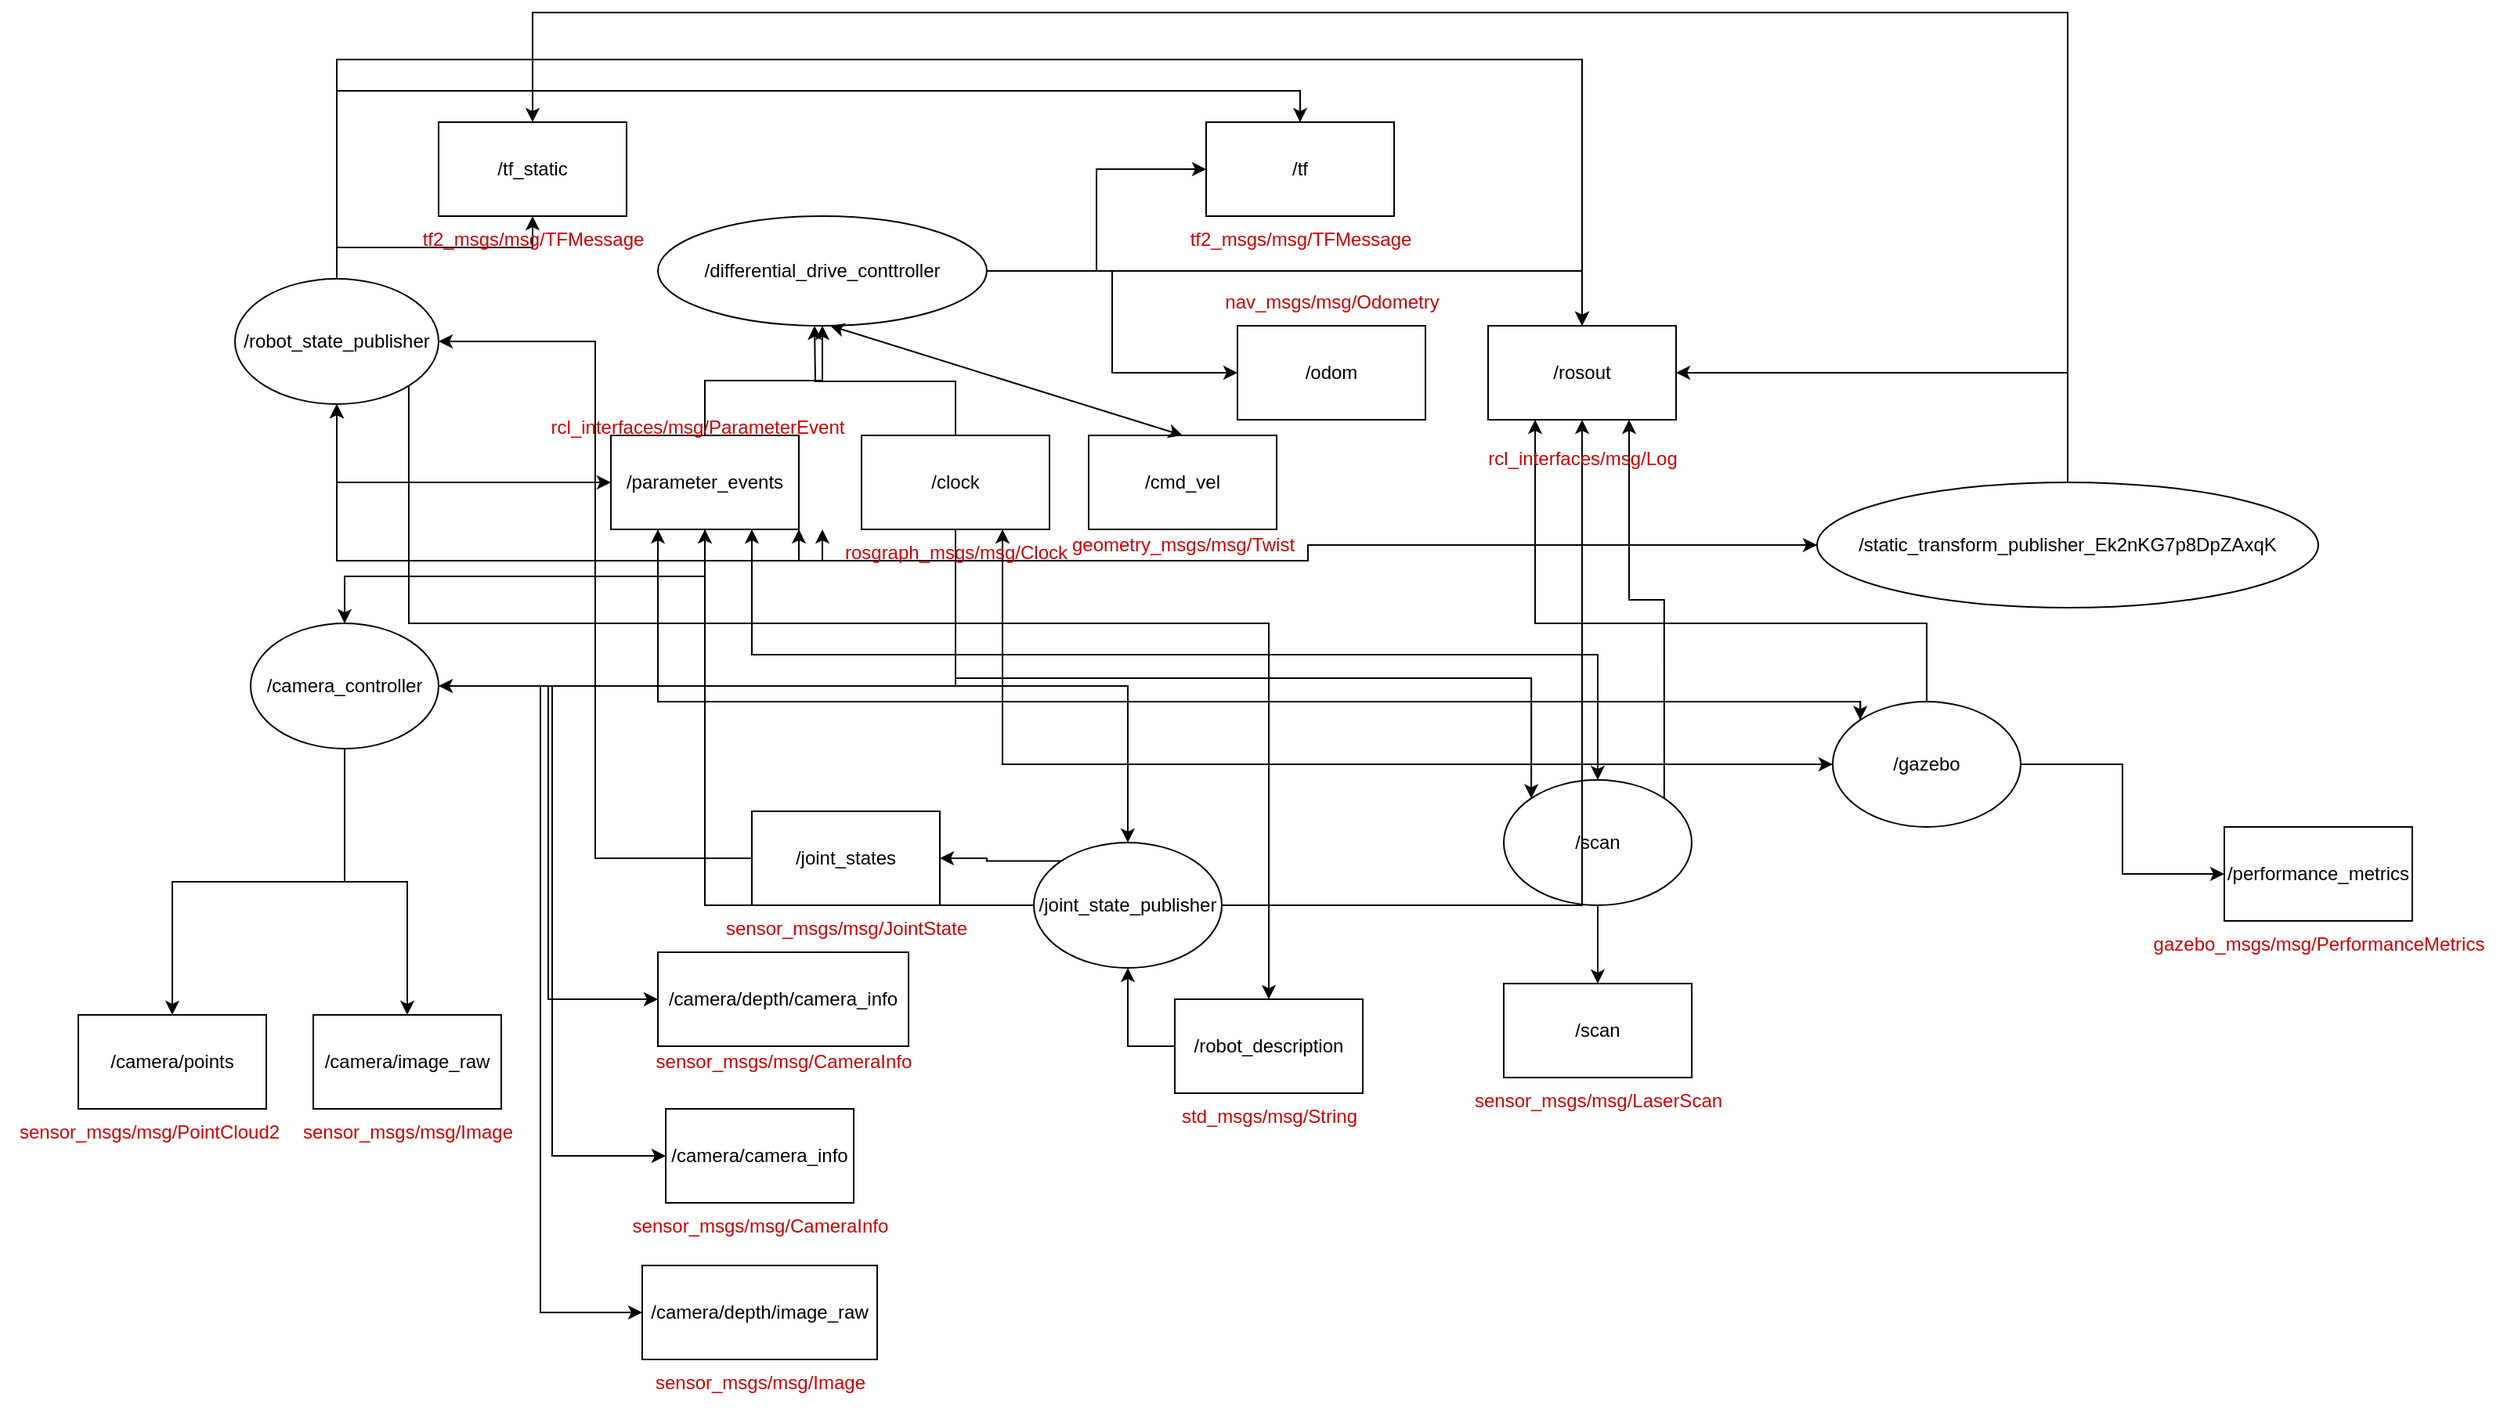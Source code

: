 <mxfile version="23.0.2" type="github">
  <diagram name="Page-1" id="CCXDkMmYEeseRspRPApz">
    <mxGraphModel dx="2214" dy="795" grid="1" gridSize="10" guides="1" tooltips="1" connect="1" arrows="1" fold="1" page="1" pageScale="1" pageWidth="850" pageHeight="1100" math="0" shadow="0">
      <root>
        <mxCell id="0" />
        <mxCell id="1" parent="0" />
        <mxCell id="GH3iI-kV92OheZ8QKehh-54" style="edgeStyle=orthogonalEdgeStyle;rounded=0;orthogonalLoop=1;jettySize=auto;html=1;exitX=0.5;exitY=1;exitDx=0;exitDy=0;entryX=0.5;entryY=0;entryDx=0;entryDy=0;" parent="1" source="GH3iI-kV92OheZ8QKehh-1" target="GH3iI-kV92OheZ8QKehh-15" edge="1">
          <mxGeometry relative="1" as="geometry" />
        </mxCell>
        <mxCell id="GH3iI-kV92OheZ8QKehh-55" style="edgeStyle=orthogonalEdgeStyle;rounded=0;orthogonalLoop=1;jettySize=auto;html=1;exitX=0.5;exitY=1;exitDx=0;exitDy=0;entryX=0.5;entryY=0;entryDx=0;entryDy=0;" parent="1" source="GH3iI-kV92OheZ8QKehh-1" target="GH3iI-kV92OheZ8QKehh-16" edge="1">
          <mxGeometry relative="1" as="geometry" />
        </mxCell>
        <mxCell id="GH3iI-kV92OheZ8QKehh-56" style="edgeStyle=orthogonalEdgeStyle;rounded=0;orthogonalLoop=1;jettySize=auto;html=1;exitX=1;exitY=0.5;exitDx=0;exitDy=0;entryX=0;entryY=0.5;entryDx=0;entryDy=0;" parent="1" source="GH3iI-kV92OheZ8QKehh-1" target="GH3iI-kV92OheZ8QKehh-14" edge="1">
          <mxGeometry relative="1" as="geometry" />
        </mxCell>
        <mxCell id="GH3iI-kV92OheZ8QKehh-57" style="edgeStyle=orthogonalEdgeStyle;rounded=0;orthogonalLoop=1;jettySize=auto;html=1;exitX=1;exitY=0.5;exitDx=0;exitDy=0;entryX=0;entryY=0.5;entryDx=0;entryDy=0;" parent="1" source="GH3iI-kV92OheZ8QKehh-1" target="GH3iI-kV92OheZ8QKehh-12" edge="1">
          <mxGeometry relative="1" as="geometry" />
        </mxCell>
        <mxCell id="GH3iI-kV92OheZ8QKehh-58" style="edgeStyle=orthogonalEdgeStyle;rounded=0;orthogonalLoop=1;jettySize=auto;html=1;exitX=1;exitY=0.5;exitDx=0;exitDy=0;entryX=0;entryY=0.5;entryDx=0;entryDy=0;" parent="1" source="GH3iI-kV92OheZ8QKehh-1" target="GH3iI-kV92OheZ8QKehh-13" edge="1">
          <mxGeometry relative="1" as="geometry" />
        </mxCell>
        <mxCell id="GH3iI-kV92OheZ8QKehh-1" value="/camera_controller" style="ellipse;whiteSpace=wrap;html=1;" parent="1" vertex="1">
          <mxGeometry x="120" y="420" width="120" height="80" as="geometry" />
        </mxCell>
        <mxCell id="GH3iI-kV92OheZ8QKehh-81" style="edgeStyle=orthogonalEdgeStyle;rounded=0;orthogonalLoop=1;jettySize=auto;html=1;exitX=1;exitY=0.5;exitDx=0;exitDy=0;" parent="1" source="GH3iI-kV92OheZ8QKehh-2" target="GH3iI-kV92OheZ8QKehh-22" edge="1">
          <mxGeometry relative="1" as="geometry" />
        </mxCell>
        <mxCell id="GH3iI-kV92OheZ8QKehh-85" style="edgeStyle=orthogonalEdgeStyle;rounded=0;orthogonalLoop=1;jettySize=auto;html=1;exitX=0;exitY=0.5;exitDx=0;exitDy=0;entryX=0.75;entryY=1;entryDx=0;entryDy=0;" parent="1" source="GH3iI-kV92OheZ8QKehh-2" target="GH3iI-kV92OheZ8QKehh-17" edge="1">
          <mxGeometry relative="1" as="geometry" />
        </mxCell>
        <mxCell id="GH3iI-kV92OheZ8QKehh-87" style="edgeStyle=orthogonalEdgeStyle;rounded=0;orthogonalLoop=1;jettySize=auto;html=1;exitX=0;exitY=0;exitDx=0;exitDy=0;entryX=0.25;entryY=1;entryDx=0;entryDy=0;" parent="1" source="GH3iI-kV92OheZ8QKehh-2" target="GH3iI-kV92OheZ8QKehh-21" edge="1">
          <mxGeometry relative="1" as="geometry">
            <Array as="points">
              <mxPoint x="1148" y="470" />
              <mxPoint x="380" y="470" />
            </Array>
          </mxGeometry>
        </mxCell>
        <mxCell id="GH3iI-kV92OheZ8QKehh-88" style="edgeStyle=orthogonalEdgeStyle;rounded=0;orthogonalLoop=1;jettySize=auto;html=1;exitX=0.5;exitY=0;exitDx=0;exitDy=0;entryX=0.25;entryY=1;entryDx=0;entryDy=0;" parent="1" source="GH3iI-kV92OheZ8QKehh-2" target="GH3iI-kV92OheZ8QKehh-24" edge="1">
          <mxGeometry relative="1" as="geometry">
            <Array as="points">
              <mxPoint x="1190" y="420" />
              <mxPoint x="940" y="420" />
            </Array>
          </mxGeometry>
        </mxCell>
        <mxCell id="GH3iI-kV92OheZ8QKehh-2" value="/gazebo" style="ellipse;whiteSpace=wrap;html=1;" parent="1" vertex="1">
          <mxGeometry x="1130" y="470" width="120" height="80" as="geometry" />
        </mxCell>
        <mxCell id="GH3iI-kV92OheZ8QKehh-73" style="edgeStyle=orthogonalEdgeStyle;rounded=0;orthogonalLoop=1;jettySize=auto;html=1;exitX=0.5;exitY=1;exitDx=0;exitDy=0;entryX=0.5;entryY=0;entryDx=0;entryDy=0;" parent="1" source="GH3iI-kV92OheZ8QKehh-4" target="GH3iI-kV92OheZ8QKehh-25" edge="1">
          <mxGeometry relative="1" as="geometry" />
        </mxCell>
        <mxCell id="GH3iI-kV92OheZ8QKehh-74" style="edgeStyle=orthogonalEdgeStyle;rounded=0;orthogonalLoop=1;jettySize=auto;html=1;exitX=1;exitY=0;exitDx=0;exitDy=0;entryX=0.75;entryY=1;entryDx=0;entryDy=0;" parent="1" source="GH3iI-kV92OheZ8QKehh-4" target="GH3iI-kV92OheZ8QKehh-24" edge="1">
          <mxGeometry relative="1" as="geometry" />
        </mxCell>
        <mxCell id="GH3iI-kV92OheZ8QKehh-75" style="edgeStyle=orthogonalEdgeStyle;rounded=0;orthogonalLoop=1;jettySize=auto;html=1;exitX=0.5;exitY=0;exitDx=0;exitDy=0;entryX=0.75;entryY=1;entryDx=0;entryDy=0;" parent="1" source="GH3iI-kV92OheZ8QKehh-4" target="GH3iI-kV92OheZ8QKehh-21" edge="1">
          <mxGeometry relative="1" as="geometry" />
        </mxCell>
        <mxCell id="GH3iI-kV92OheZ8QKehh-4" value="/scan" style="ellipse;whiteSpace=wrap;html=1;" parent="1" vertex="1">
          <mxGeometry x="920" y="520" width="120" height="80" as="geometry" />
        </mxCell>
        <mxCell id="GH3iI-kV92OheZ8QKehh-64" style="edgeStyle=orthogonalEdgeStyle;rounded=0;orthogonalLoop=1;jettySize=auto;html=1;exitX=0.5;exitY=1;exitDx=0;exitDy=0;entryX=0;entryY=0.5;entryDx=0;entryDy=0;" parent="1" source="GH3iI-kV92OheZ8QKehh-5" target="GH3iI-kV92OheZ8QKehh-21" edge="1">
          <mxGeometry relative="1" as="geometry" />
        </mxCell>
        <mxCell id="GH3iI-kV92OheZ8QKehh-67" style="edgeStyle=orthogonalEdgeStyle;rounded=0;orthogonalLoop=1;jettySize=auto;html=1;exitX=1;exitY=1;exitDx=0;exitDy=0;entryX=0.5;entryY=0;entryDx=0;entryDy=0;" parent="1" source="GH3iI-kV92OheZ8QKehh-5" target="GH3iI-kV92OheZ8QKehh-23" edge="1">
          <mxGeometry relative="1" as="geometry">
            <Array as="points">
              <mxPoint x="221" y="420" />
              <mxPoint x="770" y="420" />
            </Array>
          </mxGeometry>
        </mxCell>
        <mxCell id="GH3iI-kV92OheZ8QKehh-68" style="edgeStyle=orthogonalEdgeStyle;rounded=0;orthogonalLoop=1;jettySize=auto;html=1;exitX=0.5;exitY=0;exitDx=0;exitDy=0;entryX=0.5;entryY=0;entryDx=0;entryDy=0;" parent="1" source="GH3iI-kV92OheZ8QKehh-5" target="GH3iI-kV92OheZ8QKehh-24" edge="1">
          <mxGeometry relative="1" as="geometry">
            <Array as="points">
              <mxPoint x="175" y="60" />
              <mxPoint x="970" y="60" />
            </Array>
          </mxGeometry>
        </mxCell>
        <mxCell id="GH3iI-kV92OheZ8QKehh-69" style="edgeStyle=orthogonalEdgeStyle;rounded=0;orthogonalLoop=1;jettySize=auto;html=1;exitX=0.5;exitY=0;exitDx=0;exitDy=0;entryX=0.5;entryY=0;entryDx=0;entryDy=0;" parent="1" source="GH3iI-kV92OheZ8QKehh-5" target="GH3iI-kV92OheZ8QKehh-26" edge="1">
          <mxGeometry relative="1" as="geometry" />
        </mxCell>
        <mxCell id="GH3iI-kV92OheZ8QKehh-70" style="edgeStyle=orthogonalEdgeStyle;rounded=0;orthogonalLoop=1;jettySize=auto;html=1;exitX=0.5;exitY=0;exitDx=0;exitDy=0;entryX=0.5;entryY=1;entryDx=0;entryDy=0;" parent="1" source="GH3iI-kV92OheZ8QKehh-5" target="GH3iI-kV92OheZ8QKehh-27" edge="1">
          <mxGeometry relative="1" as="geometry" />
        </mxCell>
        <mxCell id="GH3iI-kV92OheZ8QKehh-5" value="/robot_state_publisher" style="ellipse;whiteSpace=wrap;html=1;" parent="1" vertex="1">
          <mxGeometry x="110" y="200" width="130" height="80" as="geometry" />
        </mxCell>
        <mxCell id="GH3iI-kV92OheZ8QKehh-51" style="edgeStyle=orthogonalEdgeStyle;rounded=0;orthogonalLoop=1;jettySize=auto;html=1;exitX=1;exitY=0.5;exitDx=0;exitDy=0;entryX=0;entryY=0.5;entryDx=0;entryDy=0;" parent="1" source="GH3iI-kV92OheZ8QKehh-6" target="GH3iI-kV92OheZ8QKehh-20" edge="1">
          <mxGeometry relative="1" as="geometry" />
        </mxCell>
        <mxCell id="GH3iI-kV92OheZ8QKehh-52" style="edgeStyle=orthogonalEdgeStyle;rounded=0;orthogonalLoop=1;jettySize=auto;html=1;exitX=1;exitY=0.5;exitDx=0;exitDy=0;entryX=0.5;entryY=0;entryDx=0;entryDy=0;" parent="1" source="GH3iI-kV92OheZ8QKehh-6" target="GH3iI-kV92OheZ8QKehh-24" edge="1">
          <mxGeometry relative="1" as="geometry" />
        </mxCell>
        <mxCell id="GH3iI-kV92OheZ8QKehh-53" style="edgeStyle=orthogonalEdgeStyle;rounded=0;orthogonalLoop=1;jettySize=auto;html=1;exitX=1;exitY=0.5;exitDx=0;exitDy=0;entryX=0;entryY=0.5;entryDx=0;entryDy=0;" parent="1" source="GH3iI-kV92OheZ8QKehh-6" target="GH3iI-kV92OheZ8QKehh-26" edge="1">
          <mxGeometry relative="1" as="geometry" />
        </mxCell>
        <mxCell id="GH3iI-kV92OheZ8QKehh-6" value="/differential_drive_conttroller" style="ellipse;whiteSpace=wrap;html=1;" parent="1" vertex="1">
          <mxGeometry x="380" y="160" width="210" height="70" as="geometry" />
        </mxCell>
        <mxCell id="GH3iI-kV92OheZ8QKehh-47" style="edgeStyle=orthogonalEdgeStyle;rounded=0;orthogonalLoop=1;jettySize=auto;html=1;exitX=0;exitY=0.5;exitDx=0;exitDy=0;entryX=0.5;entryY=1;entryDx=0;entryDy=0;" parent="1" source="GH3iI-kV92OheZ8QKehh-10" target="GH3iI-kV92OheZ8QKehh-21" edge="1">
          <mxGeometry relative="1" as="geometry" />
        </mxCell>
        <mxCell id="GH3iI-kV92OheZ8QKehh-48" style="edgeStyle=orthogonalEdgeStyle;rounded=0;orthogonalLoop=1;jettySize=auto;html=1;exitX=1;exitY=0.5;exitDx=0;exitDy=0;entryX=0.5;entryY=1;entryDx=0;entryDy=0;" parent="1" source="GH3iI-kV92OheZ8QKehh-10" target="GH3iI-kV92OheZ8QKehh-24" edge="1">
          <mxGeometry relative="1" as="geometry" />
        </mxCell>
        <mxCell id="GH3iI-kV92OheZ8QKehh-60" style="edgeStyle=orthogonalEdgeStyle;rounded=0;orthogonalLoop=1;jettySize=auto;html=1;exitX=0;exitY=0;exitDx=0;exitDy=0;entryX=1;entryY=0.5;entryDx=0;entryDy=0;" parent="1" source="GH3iI-kV92OheZ8QKehh-10" target="GH3iI-kV92OheZ8QKehh-19" edge="1">
          <mxGeometry relative="1" as="geometry" />
        </mxCell>
        <mxCell id="GH3iI-kV92OheZ8QKehh-10" value="/joint_state_publisher" style="ellipse;whiteSpace=wrap;html=1;" parent="1" vertex="1">
          <mxGeometry x="620" y="560" width="120" height="80" as="geometry" />
        </mxCell>
        <mxCell id="GH3iI-kV92OheZ8QKehh-77" style="edgeStyle=orthogonalEdgeStyle;rounded=0;orthogonalLoop=1;jettySize=auto;html=1;exitX=0;exitY=0.5;exitDx=0;exitDy=0;entryX=1;entryY=1;entryDx=0;entryDy=0;" parent="1" source="GH3iI-kV92OheZ8QKehh-11" target="GH3iI-kV92OheZ8QKehh-21" edge="1">
          <mxGeometry relative="1" as="geometry" />
        </mxCell>
        <mxCell id="GH3iI-kV92OheZ8QKehh-79" style="edgeStyle=orthogonalEdgeStyle;rounded=0;orthogonalLoop=1;jettySize=auto;html=1;exitX=0.5;exitY=0;exitDx=0;exitDy=0;entryX=1;entryY=0.5;entryDx=0;entryDy=0;" parent="1" source="GH3iI-kV92OheZ8QKehh-11" target="GH3iI-kV92OheZ8QKehh-24" edge="1">
          <mxGeometry relative="1" as="geometry" />
        </mxCell>
        <mxCell id="GH3iI-kV92OheZ8QKehh-80" style="edgeStyle=orthogonalEdgeStyle;rounded=0;orthogonalLoop=1;jettySize=auto;html=1;exitX=0.5;exitY=0;exitDx=0;exitDy=0;entryX=0.5;entryY=0;entryDx=0;entryDy=0;" parent="1" source="GH3iI-kV92OheZ8QKehh-11" target="GH3iI-kV92OheZ8QKehh-27" edge="1">
          <mxGeometry relative="1" as="geometry">
            <Array as="points">
              <mxPoint x="1280" y="30" />
              <mxPoint x="300" y="30" />
            </Array>
          </mxGeometry>
        </mxCell>
        <mxCell id="GH3iI-kV92OheZ8QKehh-11" value="/static_transform_publisher_Ek2nKG7p8DpZAxqK" style="ellipse;whiteSpace=wrap;html=1;" parent="1" vertex="1">
          <mxGeometry x="1120" y="330" width="320" height="80" as="geometry" />
        </mxCell>
        <mxCell id="GH3iI-kV92OheZ8QKehh-12" value="/camera/camera_info" style="rounded=0;whiteSpace=wrap;html=1;" parent="1" vertex="1">
          <mxGeometry x="385" y="730" width="120" height="60" as="geometry" />
        </mxCell>
        <mxCell id="GH3iI-kV92OheZ8QKehh-13" value="/camera/depth/camera_info" style="rounded=0;whiteSpace=wrap;html=1;" parent="1" vertex="1">
          <mxGeometry x="380" y="630" width="160" height="60" as="geometry" />
        </mxCell>
        <mxCell id="GH3iI-kV92OheZ8QKehh-14" value="/camera/depth/image_raw" style="rounded=0;whiteSpace=wrap;html=1;" parent="1" vertex="1">
          <mxGeometry x="370" y="830" width="150" height="60" as="geometry" />
        </mxCell>
        <mxCell id="GH3iI-kV92OheZ8QKehh-15" value="/camera/image_raw" style="rounded=0;whiteSpace=wrap;html=1;" parent="1" vertex="1">
          <mxGeometry x="160" y="670" width="120" height="60" as="geometry" />
        </mxCell>
        <mxCell id="GH3iI-kV92OheZ8QKehh-16" value="/camera/points" style="rounded=0;whiteSpace=wrap;html=1;" parent="1" vertex="1">
          <mxGeometry x="10" y="670" width="120" height="60" as="geometry" />
        </mxCell>
        <mxCell id="GH3iI-kV92OheZ8QKehh-44" style="edgeStyle=orthogonalEdgeStyle;rounded=0;orthogonalLoop=1;jettySize=auto;html=1;exitX=0.5;exitY=1;exitDx=0;exitDy=0;" parent="1" source="GH3iI-kV92OheZ8QKehh-17" target="GH3iI-kV92OheZ8QKehh-10" edge="1">
          <mxGeometry relative="1" as="geometry" />
        </mxCell>
        <mxCell id="GH3iI-kV92OheZ8QKehh-45" style="edgeStyle=orthogonalEdgeStyle;rounded=0;orthogonalLoop=1;jettySize=auto;html=1;exitX=0.5;exitY=1;exitDx=0;exitDy=0;entryX=1;entryY=0.5;entryDx=0;entryDy=0;" parent="1" source="GH3iI-kV92OheZ8QKehh-17" target="GH3iI-kV92OheZ8QKehh-1" edge="1">
          <mxGeometry relative="1" as="geometry" />
        </mxCell>
        <mxCell id="GH3iI-kV92OheZ8QKehh-50" style="edgeStyle=orthogonalEdgeStyle;rounded=0;orthogonalLoop=1;jettySize=auto;html=1;exitX=0.5;exitY=0;exitDx=0;exitDy=0;" parent="1" source="GH3iI-kV92OheZ8QKehh-17" edge="1">
          <mxGeometry relative="1" as="geometry">
            <mxPoint x="480" y="230" as="targetPoint" />
          </mxGeometry>
        </mxCell>
        <mxCell id="GH3iI-kV92OheZ8QKehh-61" style="edgeStyle=orthogonalEdgeStyle;rounded=0;orthogonalLoop=1;jettySize=auto;html=1;exitX=0.5;exitY=1;exitDx=0;exitDy=0;" parent="1" source="GH3iI-kV92OheZ8QKehh-17" target="GH3iI-kV92OheZ8QKehh-5" edge="1">
          <mxGeometry relative="1" as="geometry" />
        </mxCell>
        <mxCell id="GH3iI-kV92OheZ8QKehh-84" style="edgeStyle=orthogonalEdgeStyle;rounded=0;orthogonalLoop=1;jettySize=auto;html=1;exitX=0.75;exitY=1;exitDx=0;exitDy=0;entryX=0;entryY=0.5;entryDx=0;entryDy=0;" parent="1" source="GH3iI-kV92OheZ8QKehh-17" target="GH3iI-kV92OheZ8QKehh-2" edge="1">
          <mxGeometry relative="1" as="geometry" />
        </mxCell>
        <mxCell id="GH3iI-kV92OheZ8QKehh-17" value="/clock" style="rounded=0;whiteSpace=wrap;html=1;" parent="1" vertex="1">
          <mxGeometry x="510" y="300" width="120" height="60" as="geometry" />
        </mxCell>
        <mxCell id="GH3iI-kV92OheZ8QKehh-18" value="/cmd_vel" style="rounded=0;whiteSpace=wrap;html=1;" parent="1" vertex="1">
          <mxGeometry x="655" y="300" width="120" height="60" as="geometry" />
        </mxCell>
        <mxCell id="GH3iI-kV92OheZ8QKehh-63" style="edgeStyle=orthogonalEdgeStyle;rounded=0;orthogonalLoop=1;jettySize=auto;html=1;exitX=0;exitY=0.5;exitDx=0;exitDy=0;entryX=1;entryY=0.5;entryDx=0;entryDy=0;" parent="1" source="GH3iI-kV92OheZ8QKehh-19" target="GH3iI-kV92OheZ8QKehh-5" edge="1">
          <mxGeometry relative="1" as="geometry" />
        </mxCell>
        <mxCell id="GH3iI-kV92OheZ8QKehh-19" value="/joint_states" style="rounded=0;whiteSpace=wrap;html=1;" parent="1" vertex="1">
          <mxGeometry x="440" y="540" width="120" height="60" as="geometry" />
        </mxCell>
        <mxCell id="GH3iI-kV92OheZ8QKehh-20" value="/odom" style="rounded=0;whiteSpace=wrap;html=1;" parent="1" vertex="1">
          <mxGeometry x="750" y="230" width="120" height="60" as="geometry" />
        </mxCell>
        <mxCell id="GH3iI-kV92OheZ8QKehh-49" style="edgeStyle=orthogonalEdgeStyle;rounded=0;orthogonalLoop=1;jettySize=auto;html=1;exitX=0.5;exitY=0;exitDx=0;exitDy=0;" parent="1" source="GH3iI-kV92OheZ8QKehh-21" target="GH3iI-kV92OheZ8QKehh-6" edge="1">
          <mxGeometry relative="1" as="geometry" />
        </mxCell>
        <mxCell id="GH3iI-kV92OheZ8QKehh-59" style="edgeStyle=orthogonalEdgeStyle;rounded=0;orthogonalLoop=1;jettySize=auto;html=1;exitX=0.5;exitY=1;exitDx=0;exitDy=0;entryX=0.5;entryY=0;entryDx=0;entryDy=0;" parent="1" source="GH3iI-kV92OheZ8QKehh-21" target="GH3iI-kV92OheZ8QKehh-1" edge="1">
          <mxGeometry relative="1" as="geometry" />
        </mxCell>
        <mxCell id="GH3iI-kV92OheZ8QKehh-62" style="edgeStyle=orthogonalEdgeStyle;rounded=0;orthogonalLoop=1;jettySize=auto;html=1;exitX=0;exitY=0.5;exitDx=0;exitDy=0;" parent="1" source="GH3iI-kV92OheZ8QKehh-21" target="GH3iI-kV92OheZ8QKehh-5" edge="1">
          <mxGeometry relative="1" as="geometry" />
        </mxCell>
        <mxCell id="GH3iI-kV92OheZ8QKehh-71" style="edgeStyle=orthogonalEdgeStyle;rounded=0;orthogonalLoop=1;jettySize=auto;html=1;exitX=0.75;exitY=1;exitDx=0;exitDy=0;" parent="1" source="GH3iI-kV92OheZ8QKehh-21" target="GH3iI-kV92OheZ8QKehh-4" edge="1">
          <mxGeometry relative="1" as="geometry" />
        </mxCell>
        <mxCell id="GH3iI-kV92OheZ8QKehh-76" style="edgeStyle=orthogonalEdgeStyle;rounded=0;orthogonalLoop=1;jettySize=auto;html=1;exitX=1;exitY=1;exitDx=0;exitDy=0;entryX=0;entryY=0.5;entryDx=0;entryDy=0;" parent="1" source="GH3iI-kV92OheZ8QKehh-21" target="GH3iI-kV92OheZ8QKehh-11" edge="1">
          <mxGeometry relative="1" as="geometry" />
        </mxCell>
        <mxCell id="GH3iI-kV92OheZ8QKehh-82" style="edgeStyle=orthogonalEdgeStyle;rounded=0;orthogonalLoop=1;jettySize=auto;html=1;exitX=0.25;exitY=1;exitDx=0;exitDy=0;entryX=0;entryY=0;entryDx=0;entryDy=0;" parent="1" source="GH3iI-kV92OheZ8QKehh-21" target="GH3iI-kV92OheZ8QKehh-2" edge="1">
          <mxGeometry relative="1" as="geometry">
            <Array as="points">
              <mxPoint x="380" y="470" />
              <mxPoint x="1148" y="470" />
            </Array>
          </mxGeometry>
        </mxCell>
        <mxCell id="GH3iI-kV92OheZ8QKehh-21" value="/parameter_events" style="rounded=0;whiteSpace=wrap;html=1;" parent="1" vertex="1">
          <mxGeometry x="350" y="300" width="120" height="60" as="geometry" />
        </mxCell>
        <mxCell id="GH3iI-kV92OheZ8QKehh-22" value="/performance_metrics" style="rounded=0;whiteSpace=wrap;html=1;" parent="1" vertex="1">
          <mxGeometry x="1380" y="550" width="120" height="60" as="geometry" />
        </mxCell>
        <mxCell id="GH3iI-kV92OheZ8QKehh-46" style="edgeStyle=orthogonalEdgeStyle;rounded=0;orthogonalLoop=1;jettySize=auto;html=1;exitX=0;exitY=0.5;exitDx=0;exitDy=0;" parent="1" source="GH3iI-kV92OheZ8QKehh-23" target="GH3iI-kV92OheZ8QKehh-10" edge="1">
          <mxGeometry relative="1" as="geometry" />
        </mxCell>
        <mxCell id="GH3iI-kV92OheZ8QKehh-23" value="/robot_description" style="rounded=0;whiteSpace=wrap;html=1;" parent="1" vertex="1">
          <mxGeometry x="710" y="660" width="120" height="60" as="geometry" />
        </mxCell>
        <mxCell id="GH3iI-kV92OheZ8QKehh-24" value="/rosout" style="rounded=0;whiteSpace=wrap;html=1;" parent="1" vertex="1">
          <mxGeometry x="910" y="230" width="120" height="60" as="geometry" />
        </mxCell>
        <mxCell id="GH3iI-kV92OheZ8QKehh-25" value="/scan" style="rounded=0;whiteSpace=wrap;html=1;" parent="1" vertex="1">
          <mxGeometry x="920" y="650" width="120" height="60" as="geometry" />
        </mxCell>
        <mxCell id="GH3iI-kV92OheZ8QKehh-26" value="/tf" style="rounded=0;whiteSpace=wrap;html=1;" parent="1" vertex="1">
          <mxGeometry x="730" y="100" width="120" height="60" as="geometry" />
        </mxCell>
        <mxCell id="GH3iI-kV92OheZ8QKehh-27" value="/tf_static" style="rounded=0;whiteSpace=wrap;html=1;" parent="1" vertex="1">
          <mxGeometry x="240" y="100" width="120" height="60" as="geometry" />
        </mxCell>
        <mxCell id="GH3iI-kV92OheZ8QKehh-40" value="" style="endArrow=classic;startArrow=classic;html=1;rounded=0;exitX=0.5;exitY=0;exitDx=0;exitDy=0;" parent="1" source="GH3iI-kV92OheZ8QKehh-18" edge="1">
          <mxGeometry width="50" height="50" relative="1" as="geometry">
            <mxPoint x="440" y="280" as="sourcePoint" />
            <mxPoint x="490" y="230" as="targetPoint" />
          </mxGeometry>
        </mxCell>
        <mxCell id="GH3iI-kV92OheZ8QKehh-72" style="edgeStyle=orthogonalEdgeStyle;rounded=0;orthogonalLoop=1;jettySize=auto;html=1;exitX=0.5;exitY=1;exitDx=0;exitDy=0;entryX=0;entryY=0;entryDx=0;entryDy=0;" parent="1" source="DlH3f9lV_mVSWdMtx7pv-3" target="GH3iI-kV92OheZ8QKehh-4" edge="1">
          <mxGeometry relative="1" as="geometry" />
        </mxCell>
        <mxCell id="DlH3f9lV_mVSWdMtx7pv-1" value="tf2_msgs/msg/TFMessage" style="text;html=1;align=center;verticalAlign=middle;resizable=0;points=[];autosize=1;fontColor=#CC0000;" vertex="1" parent="1">
          <mxGeometry x="220" y="160" width="160" height="30" as="geometry" />
        </mxCell>
        <mxCell id="DlH3f9lV_mVSWdMtx7pv-2" value="rcl_interfaces/msg/ParameterEvent" style="text;html=1;align=center;verticalAlign=middle;resizable=0;points=[];autosize=1;fontColor=#CC0000;" vertex="1" parent="1">
          <mxGeometry x="300" y="280" width="210" height="30" as="geometry" />
        </mxCell>
        <mxCell id="DlH3f9lV_mVSWdMtx7pv-4" value="" style="edgeStyle=orthogonalEdgeStyle;rounded=0;orthogonalLoop=1;jettySize=auto;html=1;exitX=0.5;exitY=1;exitDx=0;exitDy=0;entryX=0;entryY=0;entryDx=0;entryDy=0;" edge="1" parent="1" source="GH3iI-kV92OheZ8QKehh-17" target="DlH3f9lV_mVSWdMtx7pv-3">
          <mxGeometry relative="1" as="geometry">
            <mxPoint x="570" y="360" as="sourcePoint" />
            <mxPoint x="938" y="532" as="targetPoint" />
          </mxGeometry>
        </mxCell>
        <mxCell id="DlH3f9lV_mVSWdMtx7pv-3" value="rosgraph_msgs/msg/Clock" style="text;html=1;align=center;verticalAlign=middle;resizable=0;points=[];autosize=1;strokeColor=none;fillColor=none;fontColor=#CC0000;" vertex="1" parent="1">
          <mxGeometry x="485" y="360" width="170" height="30" as="geometry" />
        </mxCell>
        <mxCell id="DlH3f9lV_mVSWdMtx7pv-5" value="geometry_msgs/msg/Twist" style="text;html=1;align=center;verticalAlign=middle;resizable=0;points=[];autosize=1;strokeColor=none;fillColor=none;fontColor=#CC0000;" vertex="1" parent="1">
          <mxGeometry x="630" y="355" width="170" height="30" as="geometry" />
        </mxCell>
        <mxCell id="DlH3f9lV_mVSWdMtx7pv-6" value="nav_msgs/msg/Odometry" style="text;html=1;align=center;verticalAlign=middle;resizable=0;points=[];autosize=1;strokeColor=none;fillColor=none;fontColor=#CC0000;" vertex="1" parent="1">
          <mxGeometry x="730" y="200" width="160" height="30" as="geometry" />
        </mxCell>
        <mxCell id="DlH3f9lV_mVSWdMtx7pv-7" value="tf2_msgs/msg/TFMessage" style="text;html=1;align=center;verticalAlign=middle;resizable=0;points=[];autosize=1;strokeColor=none;fillColor=none;fontColor=#CC0000;" vertex="1" parent="1">
          <mxGeometry x="710" y="160" width="160" height="30" as="geometry" />
        </mxCell>
        <mxCell id="DlH3f9lV_mVSWdMtx7pv-8" value="rcl_interfaces/msg/Log" style="text;html=1;align=center;verticalAlign=middle;resizable=0;points=[];autosize=1;strokeColor=none;fillColor=none;fontColor=#CC0000;" vertex="1" parent="1">
          <mxGeometry x="900" y="300" width="140" height="30" as="geometry" />
        </mxCell>
        <mxCell id="DlH3f9lV_mVSWdMtx7pv-9" value="sensor_msgs/msg/JointState" style="text;html=1;align=center;verticalAlign=middle;resizable=0;points=[];autosize=1;strokeColor=none;fillColor=none;fontColor=#CC0000;" vertex="1" parent="1">
          <mxGeometry x="410" y="600" width="180" height="30" as="geometry" />
        </mxCell>
        <mxCell id="DlH3f9lV_mVSWdMtx7pv-10" value="sensor_msgs/msg/CameraInfo" style="text;html=1;align=center;verticalAlign=middle;resizable=0;points=[];autosize=1;strokeColor=none;fillColor=none;fontColor=#CC0000;" vertex="1" parent="1">
          <mxGeometry x="365" y="685" width="190" height="30" as="geometry" />
        </mxCell>
        <mxCell id="DlH3f9lV_mVSWdMtx7pv-11" value="sensor_msgs/msg/CameraInfo" style="text;html=1;align=center;verticalAlign=middle;resizable=0;points=[];autosize=1;strokeColor=none;fillColor=none;fontColor=#CC0000;" vertex="1" parent="1">
          <mxGeometry x="350" y="790" width="190" height="30" as="geometry" />
        </mxCell>
        <mxCell id="DlH3f9lV_mVSWdMtx7pv-12" value="sensor_msgs/msg/Image" style="text;html=1;align=center;verticalAlign=middle;resizable=0;points=[];autosize=1;strokeColor=none;fillColor=none;fontColor=#CC0000;" vertex="1" parent="1">
          <mxGeometry x="365" y="890" width="160" height="30" as="geometry" />
        </mxCell>
        <mxCell id="DlH3f9lV_mVSWdMtx7pv-13" value="sensor_msgs/msg/Image" style="text;html=1;align=center;verticalAlign=middle;resizable=0;points=[];autosize=1;strokeColor=none;fillColor=none;fontColor=#CC0000;" vertex="1" parent="1">
          <mxGeometry x="140" y="730" width="160" height="30" as="geometry" />
        </mxCell>
        <mxCell id="DlH3f9lV_mVSWdMtx7pv-14" value="sensor_msgs/msg/PointCloud2" style="text;html=1;align=center;verticalAlign=middle;resizable=0;points=[];autosize=1;strokeColor=none;fillColor=none;fontColor=#CC0000;" vertex="1" parent="1">
          <mxGeometry x="-40" y="730" width="190" height="30" as="geometry" />
        </mxCell>
        <mxCell id="DlH3f9lV_mVSWdMtx7pv-15" value="std_msgs/msg/String" style="text;html=1;align=center;verticalAlign=middle;resizable=0;points=[];autosize=1;strokeColor=none;fillColor=none;fontColor=#CC0000;" vertex="1" parent="1">
          <mxGeometry x="700" y="720" width="140" height="30" as="geometry" />
        </mxCell>
        <mxCell id="DlH3f9lV_mVSWdMtx7pv-16" value="sensor_msgs/msg/LaserScan" style="text;html=1;align=center;verticalAlign=middle;resizable=0;points=[];autosize=1;strokeColor=none;fillColor=none;fontColor=#CC0000;" vertex="1" parent="1">
          <mxGeometry x="890" y="710" width="180" height="30" as="geometry" />
        </mxCell>
        <mxCell id="DlH3f9lV_mVSWdMtx7pv-17" value="gazebo_msgs/msg/PerformanceMetrics" style="text;html=1;align=center;verticalAlign=middle;resizable=0;points=[];autosize=1;strokeColor=none;fillColor=none;fontColor=#CC0000;" vertex="1" parent="1">
          <mxGeometry x="1325" y="610" width="230" height="30" as="geometry" />
        </mxCell>
      </root>
    </mxGraphModel>
  </diagram>
</mxfile>
